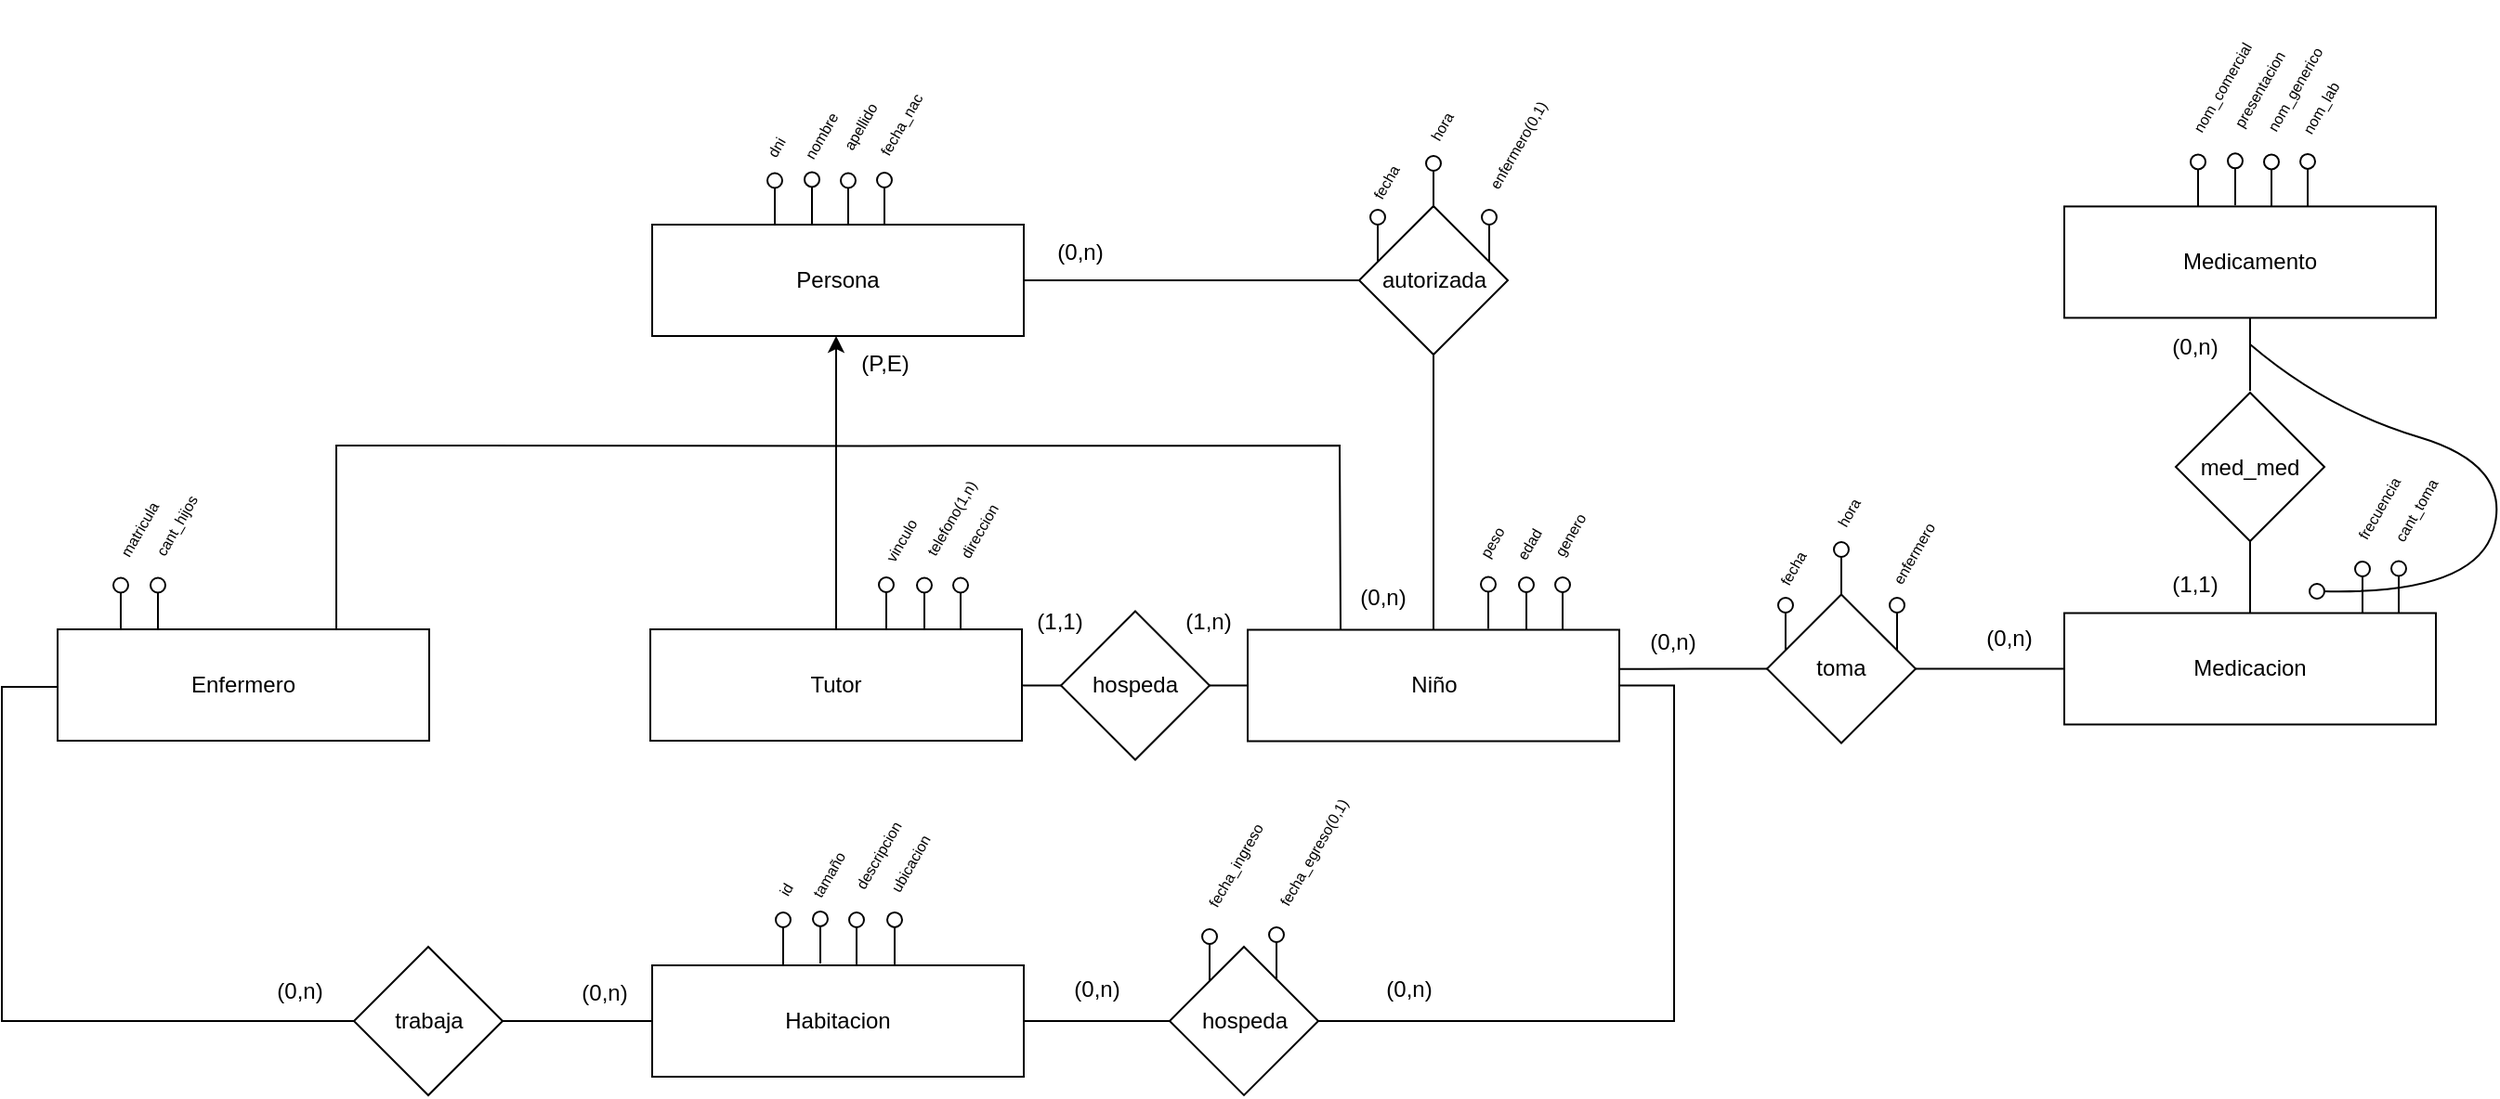 <mxfile version="26.1.1">
  <diagram name="Page-1" id="RQae2delj8n_NySJQmy2">
    <mxGraphModel dx="4090" dy="3528" grid="1" gridSize="10" guides="1" tooltips="1" connect="1" arrows="1" fold="1" page="1" pageScale="1" pageWidth="850" pageHeight="1100" math="0" shadow="0">
      <root>
        <mxCell id="0" />
        <mxCell id="1" parent="0" />
        <mxCell id="Y12jz9-HYDBSCUgoRnp5-164" value="Niño" style="rounded=0;whiteSpace=wrap;html=1;" parent="1" vertex="1">
          <mxGeometry x="-199.5" y="-780.75" width="200" height="60" as="geometry" />
        </mxCell>
        <mxCell id="Y12jz9-HYDBSCUgoRnp5-165" value="Habitacion" style="rounded=0;whiteSpace=wrap;html=1;" parent="1" vertex="1">
          <mxGeometry x="-520" y="-600" width="200" height="60" as="geometry" />
        </mxCell>
        <mxCell id="Y12jz9-HYDBSCUgoRnp5-166" value="Enfermero" style="rounded=0;whiteSpace=wrap;html=1;" parent="1" vertex="1">
          <mxGeometry x="-840.0" y="-781" width="200" height="60" as="geometry" />
        </mxCell>
        <mxCell id="Y12jz9-HYDBSCUgoRnp5-277" style="edgeStyle=orthogonalEdgeStyle;rounded=0;orthogonalLoop=1;jettySize=auto;html=1;exitX=0.5;exitY=1;exitDx=0;exitDy=0;endArrow=none;startFill=0;" parent="1" source="Y12jz9-HYDBSCUgoRnp5-167" edge="1">
          <mxGeometry relative="1" as="geometry">
            <mxPoint x="340" y="-909.5" as="targetPoint" />
          </mxGeometry>
        </mxCell>
        <mxCell id="Y12jz9-HYDBSCUgoRnp5-167" value="Medicamento" style="rounded=0;whiteSpace=wrap;html=1;" parent="1" vertex="1">
          <mxGeometry x="240" y="-1008.79" width="200" height="60" as="geometry" />
        </mxCell>
        <mxCell id="Y12jz9-HYDBSCUgoRnp5-170" value="" style="group" parent="1" vertex="1" connectable="0">
          <mxGeometry x="-453.5" y="-628.498" width="8" height="28" as="geometry" />
        </mxCell>
        <mxCell id="Y12jz9-HYDBSCUgoRnp5-171" value="" style="ellipse;whiteSpace=wrap;html=1;aspect=fixed;fillColor=light-dark(#FFFFFF,#FFFFFF);" parent="Y12jz9-HYDBSCUgoRnp5-170" vertex="1">
          <mxGeometry width="8" height="8" as="geometry" />
        </mxCell>
        <mxCell id="Y12jz9-HYDBSCUgoRnp5-172" style="edgeStyle=orthogonalEdgeStyle;rounded=0;orthogonalLoop=1;jettySize=auto;html=1;endArrow=none;startFill=0;" parent="Y12jz9-HYDBSCUgoRnp5-170" edge="1">
          <mxGeometry relative="1" as="geometry">
            <mxPoint x="4" y="28" as="targetPoint" />
            <mxPoint x="4" y="8" as="sourcePoint" />
          </mxGeometry>
        </mxCell>
        <mxCell id="Y12jz9-HYDBSCUgoRnp5-173" value="&lt;font style=&quot;font-size: 8px;&quot;&gt;id&lt;/font&gt;" style="text;html=1;align=center;verticalAlign=middle;resizable=0;points=[];autosize=1;strokeColor=none;fillColor=none;rotation=-60;" parent="1" vertex="1">
          <mxGeometry x="-464" y="-655.998" width="30" height="30" as="geometry" />
        </mxCell>
        <mxCell id="Y12jz9-HYDBSCUgoRnp5-174" value="" style="group" parent="1" vertex="1" connectable="0">
          <mxGeometry x="-433.5" y="-629.038" width="8" height="28" as="geometry" />
        </mxCell>
        <mxCell id="Y12jz9-HYDBSCUgoRnp5-175" value="" style="ellipse;whiteSpace=wrap;html=1;aspect=fixed;fillColor=light-dark(#FFFFFF,transparent);" parent="Y12jz9-HYDBSCUgoRnp5-174" vertex="1">
          <mxGeometry width="8" height="8" as="geometry" />
        </mxCell>
        <mxCell id="Y12jz9-HYDBSCUgoRnp5-176" style="edgeStyle=orthogonalEdgeStyle;rounded=0;orthogonalLoop=1;jettySize=auto;html=1;endArrow=none;startFill=0;" parent="Y12jz9-HYDBSCUgoRnp5-174" edge="1">
          <mxGeometry relative="1" as="geometry">
            <mxPoint x="4" y="28" as="targetPoint" />
            <mxPoint x="4" y="8" as="sourcePoint" />
          </mxGeometry>
        </mxCell>
        <mxCell id="Y12jz9-HYDBSCUgoRnp5-177" value="&lt;font style=&quot;font-size: 8px;&quot;&gt;tamaño&lt;/font&gt;" style="text;html=1;align=center;verticalAlign=middle;resizable=0;points=[];autosize=1;strokeColor=none;fillColor=none;rotation=-60;" parent="1" vertex="1">
          <mxGeometry x="-451" y="-663.998" width="50" height="30" as="geometry" />
        </mxCell>
        <mxCell id="Y12jz9-HYDBSCUgoRnp5-178" value="" style="group" parent="1" vertex="1" connectable="0">
          <mxGeometry x="-414" y="-628.498" width="8" height="28" as="geometry" />
        </mxCell>
        <mxCell id="Y12jz9-HYDBSCUgoRnp5-179" value="" style="ellipse;whiteSpace=wrap;html=1;aspect=fixed;fillColor=light-dark(#FFFFFF,transparent);" parent="Y12jz9-HYDBSCUgoRnp5-178" vertex="1">
          <mxGeometry width="8" height="8" as="geometry" />
        </mxCell>
        <mxCell id="Y12jz9-HYDBSCUgoRnp5-180" style="edgeStyle=orthogonalEdgeStyle;rounded=0;orthogonalLoop=1;jettySize=auto;html=1;endArrow=none;startFill=0;" parent="Y12jz9-HYDBSCUgoRnp5-178" edge="1">
          <mxGeometry relative="1" as="geometry">
            <mxPoint x="4" y="28" as="targetPoint" />
            <mxPoint x="4" y="8" as="sourcePoint" />
          </mxGeometry>
        </mxCell>
        <mxCell id="Y12jz9-HYDBSCUgoRnp5-181" value="&lt;font style=&quot;font-size: 8px;&quot;&gt;descripcion&lt;/font&gt;" style="text;html=1;align=center;verticalAlign=middle;resizable=0;points=[];autosize=1;strokeColor=none;fillColor=none;rotation=-60;" parent="1" vertex="1">
          <mxGeometry x="-439.5" y="-673.998" width="80" height="30" as="geometry" />
        </mxCell>
        <mxCell id="Y12jz9-HYDBSCUgoRnp5-182" value="" style="group" parent="1" vertex="1" connectable="0">
          <mxGeometry x="-393.5" y="-628.538" width="8" height="28" as="geometry" />
        </mxCell>
        <mxCell id="Y12jz9-HYDBSCUgoRnp5-183" value="" style="ellipse;whiteSpace=wrap;html=1;aspect=fixed;fillColor=light-dark(#FFFFFF,transparent);" parent="Y12jz9-HYDBSCUgoRnp5-182" vertex="1">
          <mxGeometry width="8" height="8" as="geometry" />
        </mxCell>
        <mxCell id="Y12jz9-HYDBSCUgoRnp5-184" style="edgeStyle=orthogonalEdgeStyle;rounded=0;orthogonalLoop=1;jettySize=auto;html=1;endArrow=none;startFill=0;" parent="Y12jz9-HYDBSCUgoRnp5-182" edge="1">
          <mxGeometry relative="1" as="geometry">
            <mxPoint x="4" y="28" as="targetPoint" />
            <mxPoint x="4" y="8" as="sourcePoint" />
          </mxGeometry>
        </mxCell>
        <mxCell id="Y12jz9-HYDBSCUgoRnp5-185" value="&lt;font style=&quot;font-size: 8px;&quot;&gt;ubicacion&lt;/font&gt;" style="text;html=1;align=center;verticalAlign=middle;resizable=0;points=[];autosize=1;strokeColor=none;fillColor=none;rotation=-60;" parent="1" vertex="1">
          <mxGeometry x="-417" y="-669.998" width="70" height="30" as="geometry" />
        </mxCell>
        <mxCell id="Y12jz9-HYDBSCUgoRnp5-191" style="edgeStyle=orthogonalEdgeStyle;rounded=0;orthogonalLoop=1;jettySize=auto;html=1;entryX=1;entryY=0.5;entryDx=0;entryDy=0;endArrow=none;startFill=0;" parent="1" source="Y12jz9-HYDBSCUgoRnp5-190" target="Y12jz9-HYDBSCUgoRnp5-165" edge="1">
          <mxGeometry relative="1" as="geometry">
            <mxPoint x="-321" y="-561.04" as="targetPoint" />
          </mxGeometry>
        </mxCell>
        <mxCell id="Y12jz9-HYDBSCUgoRnp5-192" style="edgeStyle=orthogonalEdgeStyle;rounded=0;orthogonalLoop=1;jettySize=auto;html=1;entryX=1;entryY=0.5;entryDx=0;entryDy=0;endArrow=none;startFill=0;exitX=1;exitY=0.5;exitDx=0;exitDy=0;" parent="1" source="Y12jz9-HYDBSCUgoRnp5-190" target="Y12jz9-HYDBSCUgoRnp5-164" edge="1">
          <mxGeometry relative="1" as="geometry">
            <mxPoint x="-49" y="-561.08" as="targetPoint" />
            <Array as="points">
              <mxPoint x="30" y="-570" />
              <mxPoint x="30" y="-751" />
            </Array>
          </mxGeometry>
        </mxCell>
        <mxCell id="Y12jz9-HYDBSCUgoRnp5-190" value="hospeda" style="rhombus;whiteSpace=wrap;html=1;" parent="1" vertex="1">
          <mxGeometry x="-241.5" y="-610.04" width="80" height="80" as="geometry" />
        </mxCell>
        <mxCell id="Y12jz9-HYDBSCUgoRnp5-193" value="(0,n)" style="text;html=1;align=center;verticalAlign=middle;resizable=0;points=[];autosize=1;strokeColor=none;fillColor=none;" parent="1" vertex="1">
          <mxGeometry x="-311" y="-602.04" width="60" height="30" as="geometry" />
        </mxCell>
        <mxCell id="Y12jz9-HYDBSCUgoRnp5-194" value="(0,n)" style="text;html=1;align=center;verticalAlign=middle;resizable=0;points=[];autosize=1;strokeColor=none;fillColor=none;" parent="1" vertex="1">
          <mxGeometry x="-143.5" y="-602.04" width="60" height="30" as="geometry" />
        </mxCell>
        <mxCell id="Y12jz9-HYDBSCUgoRnp5-195" style="edgeStyle=orthogonalEdgeStyle;rounded=0;orthogonalLoop=1;jettySize=auto;html=1;endArrow=none;startFill=0;entryX=0;entryY=0.5;entryDx=0;entryDy=0;exitX=0;exitY=0.5;exitDx=0;exitDy=0;" parent="1" source="Y12jz9-HYDBSCUgoRnp5-197" target="Y12jz9-HYDBSCUgoRnp5-166" edge="1">
          <mxGeometry relative="1" as="geometry">
            <mxPoint x="-728" y="-569.96" as="targetPoint" />
            <Array as="points">
              <mxPoint x="-870" y="-570" />
              <mxPoint x="-870" y="-750" />
              <mxPoint x="-840" y="-750" />
            </Array>
          </mxGeometry>
        </mxCell>
        <mxCell id="Y12jz9-HYDBSCUgoRnp5-196" style="edgeStyle=orthogonalEdgeStyle;rounded=0;orthogonalLoop=1;jettySize=auto;html=1;endArrow=none;startFill=0;" parent="1" source="Y12jz9-HYDBSCUgoRnp5-197" edge="1">
          <mxGeometry relative="1" as="geometry">
            <mxPoint x="-520" y="-569.96" as="targetPoint" />
          </mxGeometry>
        </mxCell>
        <mxCell id="Y12jz9-HYDBSCUgoRnp5-197" value="trabaja" style="rhombus;whiteSpace=wrap;html=1;" parent="1" vertex="1">
          <mxGeometry x="-680.5" y="-610.0" width="80" height="80" as="geometry" />
        </mxCell>
        <mxCell id="Y12jz9-HYDBSCUgoRnp5-198" value="(0,n)" style="text;html=1;align=center;verticalAlign=middle;resizable=0;points=[];autosize=1;strokeColor=none;fillColor=none;" parent="1" vertex="1">
          <mxGeometry x="-740.5" y="-601.04" width="60" height="30" as="geometry" />
        </mxCell>
        <mxCell id="Y12jz9-HYDBSCUgoRnp5-199" value="(0,n)" style="text;html=1;align=center;verticalAlign=middle;resizable=0;points=[];autosize=1;strokeColor=none;fillColor=none;" parent="1" vertex="1">
          <mxGeometry x="-576" y="-600" width="60" height="30" as="geometry" />
        </mxCell>
        <mxCell id="Y12jz9-HYDBSCUgoRnp5-200" value="" style="group" parent="1" vertex="1" connectable="0">
          <mxGeometry x="-810.0" y="-808.748" width="8" height="28" as="geometry" />
        </mxCell>
        <mxCell id="Y12jz9-HYDBSCUgoRnp5-201" value="" style="ellipse;whiteSpace=wrap;html=1;aspect=fixed;fillColor=light-dark(#FFFFFF,#FFFFFF);" parent="Y12jz9-HYDBSCUgoRnp5-200" vertex="1">
          <mxGeometry width="8" height="8" as="geometry" />
        </mxCell>
        <mxCell id="Y12jz9-HYDBSCUgoRnp5-202" style="edgeStyle=orthogonalEdgeStyle;rounded=0;orthogonalLoop=1;jettySize=auto;html=1;endArrow=none;startFill=0;" parent="Y12jz9-HYDBSCUgoRnp5-200" edge="1">
          <mxGeometry relative="1" as="geometry">
            <mxPoint x="4" y="28" as="targetPoint" />
            <mxPoint x="4" y="8" as="sourcePoint" />
          </mxGeometry>
        </mxCell>
        <mxCell id="Y12jz9-HYDBSCUgoRnp5-203" value="&lt;font style=&quot;font-size: 8px;&quot;&gt;matricula&lt;/font&gt;" style="text;html=1;align=center;verticalAlign=middle;resizable=0;points=[];autosize=1;strokeColor=none;fillColor=none;rotation=-60;" parent="1" vertex="1">
          <mxGeometry x="-832.0" y="-849.998" width="70" height="30" as="geometry" />
        </mxCell>
        <mxCell id="Y12jz9-HYDBSCUgoRnp5-216" value="" style="group" parent="1" vertex="1" connectable="0">
          <mxGeometry x="-399" y="-1026.998" width="8" height="28" as="geometry" />
        </mxCell>
        <mxCell id="Y12jz9-HYDBSCUgoRnp5-217" value="" style="ellipse;whiteSpace=wrap;html=1;aspect=fixed;fillColor=light-dark(#FFFFFF,transparent);" parent="Y12jz9-HYDBSCUgoRnp5-216" vertex="1">
          <mxGeometry width="8" height="8" as="geometry" />
        </mxCell>
        <mxCell id="Y12jz9-HYDBSCUgoRnp5-218" style="edgeStyle=orthogonalEdgeStyle;rounded=0;orthogonalLoop=1;jettySize=auto;html=1;endArrow=none;startFill=0;" parent="Y12jz9-HYDBSCUgoRnp5-216" edge="1">
          <mxGeometry relative="1" as="geometry">
            <mxPoint x="4" y="28" as="targetPoint" />
            <mxPoint x="4" y="8" as="sourcePoint" />
          </mxGeometry>
        </mxCell>
        <mxCell id="Y12jz9-HYDBSCUgoRnp5-219" value="&lt;font style=&quot;font-size: 8px;&quot;&gt;fecha_nac&lt;/font&gt;" style="text;html=1;align=center;verticalAlign=middle;resizable=0;points=[];autosize=1;strokeColor=none;fillColor=none;rotation=-60;" parent="1" vertex="1">
          <mxGeometry x="-422" y="-1067.998" width="70" height="30" as="geometry" />
        </mxCell>
        <mxCell id="Y12jz9-HYDBSCUgoRnp5-220" value="" style="group" parent="1" vertex="1" connectable="0">
          <mxGeometry x="-790" y="-808.748" width="8" height="28" as="geometry" />
        </mxCell>
        <mxCell id="Y12jz9-HYDBSCUgoRnp5-221" value="" style="ellipse;whiteSpace=wrap;html=1;aspect=fixed;fillColor=light-dark(#FFFFFF,transparent);" parent="Y12jz9-HYDBSCUgoRnp5-220" vertex="1">
          <mxGeometry width="8" height="8" as="geometry" />
        </mxCell>
        <mxCell id="Y12jz9-HYDBSCUgoRnp5-222" style="edgeStyle=orthogonalEdgeStyle;rounded=0;orthogonalLoop=1;jettySize=auto;html=1;endArrow=none;startFill=0;" parent="Y12jz9-HYDBSCUgoRnp5-220" edge="1">
          <mxGeometry relative="1" as="geometry">
            <mxPoint x="4" y="28" as="targetPoint" />
            <mxPoint x="4" y="8" as="sourcePoint" />
          </mxGeometry>
        </mxCell>
        <mxCell id="Y12jz9-HYDBSCUgoRnp5-223" value="&lt;font style=&quot;font-size: 8px;&quot;&gt;cant_hijos&lt;/font&gt;" style="text;html=1;align=center;verticalAlign=middle;resizable=0;points=[];autosize=1;strokeColor=none;fillColor=none;rotation=-60;" parent="1" vertex="1">
          <mxGeometry x="-812" y="-851.998" width="70" height="30" as="geometry" />
        </mxCell>
        <mxCell id="Y12jz9-HYDBSCUgoRnp5-224" value="" style="group" parent="1" vertex="1" connectable="0">
          <mxGeometry x="-458" y="-1026.748" width="8" height="28" as="geometry" />
        </mxCell>
        <mxCell id="Y12jz9-HYDBSCUgoRnp5-225" value="" style="ellipse;whiteSpace=wrap;html=1;aspect=fixed;fillColor=light-dark(#FFFFFF,#FFFFFF);" parent="Y12jz9-HYDBSCUgoRnp5-224" vertex="1">
          <mxGeometry width="8" height="8" as="geometry" />
        </mxCell>
        <mxCell id="Y12jz9-HYDBSCUgoRnp5-226" style="edgeStyle=orthogonalEdgeStyle;rounded=0;orthogonalLoop=1;jettySize=auto;html=1;endArrow=none;startFill=0;" parent="Y12jz9-HYDBSCUgoRnp5-224" edge="1">
          <mxGeometry relative="1" as="geometry">
            <mxPoint x="4" y="28" as="targetPoint" />
            <mxPoint x="4" y="8" as="sourcePoint" />
          </mxGeometry>
        </mxCell>
        <mxCell id="Y12jz9-HYDBSCUgoRnp5-227" value="&lt;font style=&quot;font-size: 8px;&quot;&gt;dni&lt;/font&gt;" style="text;html=1;align=center;verticalAlign=middle;resizable=0;points=[];autosize=1;strokeColor=none;fillColor=none;rotation=-60;" parent="1" vertex="1">
          <mxGeometry x="-474" y="-1055.708" width="40" height="30" as="geometry" />
        </mxCell>
        <mxCell id="Y12jz9-HYDBSCUgoRnp5-228" value="" style="group" parent="1" vertex="1" connectable="0">
          <mxGeometry x="-438" y="-1027.288" width="8" height="28" as="geometry" />
        </mxCell>
        <mxCell id="Y12jz9-HYDBSCUgoRnp5-229" value="" style="ellipse;whiteSpace=wrap;html=1;aspect=fixed;fillColor=light-dark(#FFFFFF,transparent);" parent="Y12jz9-HYDBSCUgoRnp5-228" vertex="1">
          <mxGeometry width="8" height="8" as="geometry" />
        </mxCell>
        <mxCell id="Y12jz9-HYDBSCUgoRnp5-230" style="edgeStyle=orthogonalEdgeStyle;rounded=0;orthogonalLoop=1;jettySize=auto;html=1;endArrow=none;startFill=0;" parent="Y12jz9-HYDBSCUgoRnp5-228" edge="1">
          <mxGeometry relative="1" as="geometry">
            <mxPoint x="4" y="28" as="targetPoint" />
            <mxPoint x="4" y="8" as="sourcePoint" />
          </mxGeometry>
        </mxCell>
        <mxCell id="Y12jz9-HYDBSCUgoRnp5-231" value="&lt;font style=&quot;font-size: 8px;&quot;&gt;nombre&lt;/font&gt;" style="text;html=1;align=center;verticalAlign=middle;resizable=0;points=[];autosize=1;strokeColor=none;fillColor=none;rotation=-60;" parent="1" vertex="1">
          <mxGeometry x="-455" y="-1061.998" width="50" height="30" as="geometry" />
        </mxCell>
        <mxCell id="Y12jz9-HYDBSCUgoRnp5-232" value="" style="group" parent="1" vertex="1" connectable="0">
          <mxGeometry x="-418.5" y="-1026.748" width="8" height="28" as="geometry" />
        </mxCell>
        <mxCell id="Y12jz9-HYDBSCUgoRnp5-233" value="" style="ellipse;whiteSpace=wrap;html=1;aspect=fixed;fillColor=light-dark(#FFFFFF,transparent);" parent="Y12jz9-HYDBSCUgoRnp5-232" vertex="1">
          <mxGeometry width="8" height="8" as="geometry" />
        </mxCell>
        <mxCell id="Y12jz9-HYDBSCUgoRnp5-234" style="edgeStyle=orthogonalEdgeStyle;rounded=0;orthogonalLoop=1;jettySize=auto;html=1;endArrow=none;startFill=0;" parent="Y12jz9-HYDBSCUgoRnp5-232" edge="1">
          <mxGeometry relative="1" as="geometry">
            <mxPoint x="4" y="28" as="targetPoint" />
            <mxPoint x="4" y="8" as="sourcePoint" />
          </mxGeometry>
        </mxCell>
        <mxCell id="Y12jz9-HYDBSCUgoRnp5-239" value="&lt;font style=&quot;font-size: 8px;&quot;&gt;apellido&lt;/font&gt;" style="text;html=1;align=center;verticalAlign=middle;resizable=0;points=[];autosize=1;strokeColor=none;fillColor=none;rotation=-60;" parent="1" vertex="1">
          <mxGeometry x="-439" y="-1066.998" width="60" height="30" as="geometry" />
        </mxCell>
        <mxCell id="Y12jz9-HYDBSCUgoRnp5-240" value="" style="group" parent="1" vertex="1" connectable="0">
          <mxGeometry x="-74" y="-809.248" width="8" height="28" as="geometry" />
        </mxCell>
        <mxCell id="Y12jz9-HYDBSCUgoRnp5-241" value="" style="ellipse;whiteSpace=wrap;html=1;aspect=fixed;fillColor=light-dark(#FFFFFF,transparent);" parent="Y12jz9-HYDBSCUgoRnp5-240" vertex="1">
          <mxGeometry width="8" height="8" as="geometry" />
        </mxCell>
        <mxCell id="Y12jz9-HYDBSCUgoRnp5-242" style="edgeStyle=orthogonalEdgeStyle;rounded=0;orthogonalLoop=1;jettySize=auto;html=1;endArrow=none;startFill=0;" parent="Y12jz9-HYDBSCUgoRnp5-240" edge="1">
          <mxGeometry relative="1" as="geometry">
            <mxPoint x="4" y="28" as="targetPoint" />
            <mxPoint x="4" y="8" as="sourcePoint" />
          </mxGeometry>
        </mxCell>
        <mxCell id="Y12jz9-HYDBSCUgoRnp5-243" value="&lt;font style=&quot;font-size: 8px;&quot;&gt;edad&lt;/font&gt;" style="text;html=1;align=center;verticalAlign=middle;resizable=0;points=[];autosize=1;strokeColor=none;fillColor=none;rotation=-60;" parent="1" vertex="1">
          <mxGeometry x="-69" y="-841.998" width="40" height="30" as="geometry" />
        </mxCell>
        <mxCell id="Y12jz9-HYDBSCUgoRnp5-244" value="" style="group" parent="1" vertex="1" connectable="0">
          <mxGeometry x="-53.5" y="-808.998" width="8" height="28" as="geometry" />
        </mxCell>
        <mxCell id="Y12jz9-HYDBSCUgoRnp5-245" value="" style="ellipse;whiteSpace=wrap;html=1;aspect=fixed;fillColor=light-dark(#FFFFFF,transparent);" parent="Y12jz9-HYDBSCUgoRnp5-244" vertex="1">
          <mxGeometry width="8" height="8" as="geometry" />
        </mxCell>
        <mxCell id="Y12jz9-HYDBSCUgoRnp5-246" style="edgeStyle=orthogonalEdgeStyle;rounded=0;orthogonalLoop=1;jettySize=auto;html=1;endArrow=none;startFill=0;" parent="Y12jz9-HYDBSCUgoRnp5-244" edge="1">
          <mxGeometry relative="1" as="geometry">
            <mxPoint x="4" y="28" as="targetPoint" />
            <mxPoint x="4" y="8" as="sourcePoint" />
          </mxGeometry>
        </mxCell>
        <mxCell id="Y12jz9-HYDBSCUgoRnp5-247" value="&lt;font style=&quot;font-size: 8px;&quot;&gt;peso&lt;/font&gt;" style="text;html=1;align=center;verticalAlign=middle;resizable=0;points=[];autosize=1;strokeColor=none;fillColor=none;rotation=-60;" parent="1" vertex="1">
          <mxGeometry x="-89" y="-842.998" width="40" height="30" as="geometry" />
        </mxCell>
        <mxCell id="Y12jz9-HYDBSCUgoRnp5-323" style="edgeStyle=orthogonalEdgeStyle;rounded=0;orthogonalLoop=1;jettySize=auto;html=1;entryX=0.5;entryY=0;entryDx=0;entryDy=0;endArrow=none;startFill=0;" parent="1" source="Y12jz9-HYDBSCUgoRnp5-248" target="Y12jz9-HYDBSCUgoRnp5-164" edge="1">
          <mxGeometry relative="1" as="geometry" />
        </mxCell>
        <mxCell id="Y12jz9-HYDBSCUgoRnp5-248" value="Persona" style="rounded=0;whiteSpace=wrap;html=1;" parent="1" vertex="1">
          <mxGeometry x="-520" y="-999" width="200" height="60" as="geometry" />
        </mxCell>
        <mxCell id="Y12jz9-HYDBSCUgoRnp5-249" value="" style="endArrow=none;startArrow=none;html=1;rounded=0;exitX=0.75;exitY=0;exitDx=0;exitDy=0;startFill=0;entryX=0.25;entryY=0;entryDx=0;entryDy=0;" parent="1" source="Y12jz9-HYDBSCUgoRnp5-166" target="Y12jz9-HYDBSCUgoRnp5-164" edge="1">
          <mxGeometry width="50" height="50" relative="1" as="geometry">
            <mxPoint x="-741.12" y="-819.5" as="sourcePoint" />
            <mxPoint x="-100.62" y="-819.25" as="targetPoint" />
            <Array as="points">
              <mxPoint x="-690" y="-880" />
              <mxPoint x="-405.37" y="-879.79" />
              <mxPoint x="-150" y="-880" />
            </Array>
          </mxGeometry>
        </mxCell>
        <mxCell id="Y12jz9-HYDBSCUgoRnp5-250" value="" style="endArrow=classic;html=1;rounded=0;entryX=0.5;entryY=1;entryDx=0;entryDy=0;endFill=1;" parent="1" edge="1">
          <mxGeometry width="50" height="50" relative="1" as="geometry">
            <mxPoint x="-421" y="-880" as="sourcePoint" />
            <mxPoint x="-421" y="-939" as="targetPoint" />
          </mxGeometry>
        </mxCell>
        <mxCell id="Y12jz9-HYDBSCUgoRnp5-252" value="(P,E)" style="text;html=1;align=center;verticalAlign=middle;resizable=0;points=[];autosize=1;strokeColor=none;fillColor=none;" parent="1" vertex="1">
          <mxGeometry x="-425.5" y="-939.0" width="60" height="30" as="geometry" />
        </mxCell>
        <mxCell id="Y12jz9-HYDBSCUgoRnp5-253" value="" style="group" parent="1" vertex="1" connectable="0">
          <mxGeometry x="-34" y="-808.998" width="8" height="28" as="geometry" />
        </mxCell>
        <mxCell id="Y12jz9-HYDBSCUgoRnp5-254" value="" style="ellipse;whiteSpace=wrap;html=1;aspect=fixed;fillColor=light-dark(#FFFFFF,transparent);" parent="Y12jz9-HYDBSCUgoRnp5-253" vertex="1">
          <mxGeometry width="8" height="8" as="geometry" />
        </mxCell>
        <mxCell id="Y12jz9-HYDBSCUgoRnp5-255" style="edgeStyle=orthogonalEdgeStyle;rounded=0;orthogonalLoop=1;jettySize=auto;html=1;endArrow=none;startFill=0;" parent="Y12jz9-HYDBSCUgoRnp5-253" edge="1">
          <mxGeometry relative="1" as="geometry">
            <mxPoint x="4" y="28" as="targetPoint" />
            <mxPoint x="4" y="8" as="sourcePoint" />
          </mxGeometry>
        </mxCell>
        <mxCell id="Y12jz9-HYDBSCUgoRnp5-256" value="&lt;font style=&quot;font-size: 8px;&quot;&gt;genero&lt;/font&gt;" style="text;html=1;align=center;verticalAlign=middle;resizable=0;points=[];autosize=1;strokeColor=none;fillColor=none;rotation=-60;" parent="1" vertex="1">
          <mxGeometry x="-52" y="-846.998" width="50" height="30" as="geometry" />
        </mxCell>
        <mxCell id="Y12jz9-HYDBSCUgoRnp5-259" value="" style="group" parent="1" vertex="1" connectable="0">
          <mxGeometry x="367" y="-1037.038" width="8" height="28" as="geometry" />
        </mxCell>
        <mxCell id="Y12jz9-HYDBSCUgoRnp5-260" value="" style="ellipse;whiteSpace=wrap;html=1;aspect=fixed;fillColor=light-dark(#FFFFFF,transparent);" parent="Y12jz9-HYDBSCUgoRnp5-259" vertex="1">
          <mxGeometry width="8" height="8" as="geometry" />
        </mxCell>
        <mxCell id="Y12jz9-HYDBSCUgoRnp5-261" style="edgeStyle=orthogonalEdgeStyle;rounded=0;orthogonalLoop=1;jettySize=auto;html=1;endArrow=none;startFill=0;" parent="Y12jz9-HYDBSCUgoRnp5-259" edge="1">
          <mxGeometry relative="1" as="geometry">
            <mxPoint x="4" y="28" as="targetPoint" />
            <mxPoint x="4" y="8" as="sourcePoint" />
          </mxGeometry>
        </mxCell>
        <mxCell id="Y12jz9-HYDBSCUgoRnp5-262" value="&lt;font style=&quot;font-size: 8px;&quot;&gt;nom_lab&lt;/font&gt;" style="text;html=1;align=center;verticalAlign=middle;resizable=0;points=[];autosize=1;strokeColor=none;fillColor=none;rotation=-60;" parent="1" vertex="1">
          <mxGeometry x="347" y="-1077.038" width="60" height="30" as="geometry" />
        </mxCell>
        <mxCell id="Y12jz9-HYDBSCUgoRnp5-263" value="" style="group" parent="1" vertex="1" connectable="0">
          <mxGeometry x="308" y="-1036.788" width="8" height="28" as="geometry" />
        </mxCell>
        <mxCell id="Y12jz9-HYDBSCUgoRnp5-264" value="" style="ellipse;whiteSpace=wrap;html=1;aspect=fixed;fillColor=light-dark(#FFFFFF,#FFFFFF);" parent="Y12jz9-HYDBSCUgoRnp5-263" vertex="1">
          <mxGeometry width="8" height="8" as="geometry" />
        </mxCell>
        <mxCell id="Y12jz9-HYDBSCUgoRnp5-265" style="edgeStyle=orthogonalEdgeStyle;rounded=0;orthogonalLoop=1;jettySize=auto;html=1;endArrow=none;startFill=0;" parent="Y12jz9-HYDBSCUgoRnp5-263" edge="1">
          <mxGeometry relative="1" as="geometry">
            <mxPoint x="4" y="28" as="targetPoint" />
            <mxPoint x="4" y="8" as="sourcePoint" />
          </mxGeometry>
        </mxCell>
        <mxCell id="Y12jz9-HYDBSCUgoRnp5-266" value="&lt;font style=&quot;font-size: 8px;&quot;&gt;nom_comercial&lt;/font&gt;" style="text;html=1;align=center;verticalAlign=middle;resizable=0;points=[];autosize=1;strokeColor=none;fillColor=none;rotation=-60;" parent="1" vertex="1">
          <mxGeometry x="279" y="-1088.038" width="90" height="30" as="geometry" />
        </mxCell>
        <mxCell id="Y12jz9-HYDBSCUgoRnp5-267" value="" style="group" parent="1" vertex="1" connectable="0">
          <mxGeometry x="328" y="-1037.328" width="8" height="28" as="geometry" />
        </mxCell>
        <mxCell id="Y12jz9-HYDBSCUgoRnp5-268" value="" style="ellipse;whiteSpace=wrap;html=1;aspect=fixed;fillColor=light-dark(#FFFFFF,#FFFFFF);" parent="Y12jz9-HYDBSCUgoRnp5-267" vertex="1">
          <mxGeometry width="8" height="8" as="geometry" />
        </mxCell>
        <mxCell id="Y12jz9-HYDBSCUgoRnp5-269" style="edgeStyle=orthogonalEdgeStyle;rounded=0;orthogonalLoop=1;jettySize=auto;html=1;endArrow=none;startFill=0;" parent="Y12jz9-HYDBSCUgoRnp5-267" edge="1">
          <mxGeometry relative="1" as="geometry">
            <mxPoint x="4" y="28" as="targetPoint" />
            <mxPoint x="4" y="8" as="sourcePoint" />
          </mxGeometry>
        </mxCell>
        <mxCell id="Y12jz9-HYDBSCUgoRnp5-270" value="&lt;font style=&quot;font-size: 8px;&quot;&gt;presentacion&lt;/font&gt;" style="text;html=1;align=center;verticalAlign=middle;resizable=0;points=[];autosize=1;strokeColor=none;fillColor=none;rotation=-60;" parent="1" vertex="1">
          <mxGeometry x="304" y="-1087.038" width="80" height="30" as="geometry" />
        </mxCell>
        <mxCell id="Y12jz9-HYDBSCUgoRnp5-271" value="" style="group" parent="1" vertex="1" connectable="0">
          <mxGeometry x="347.5" y="-1036.788" width="8" height="28" as="geometry" />
        </mxCell>
        <mxCell id="Y12jz9-HYDBSCUgoRnp5-272" value="" style="ellipse;whiteSpace=wrap;html=1;aspect=fixed;fillColor=light-dark(#FFFFFF,transparent);" parent="Y12jz9-HYDBSCUgoRnp5-271" vertex="1">
          <mxGeometry width="8" height="8" as="geometry" />
        </mxCell>
        <mxCell id="Y12jz9-HYDBSCUgoRnp5-273" style="edgeStyle=orthogonalEdgeStyle;rounded=0;orthogonalLoop=1;jettySize=auto;html=1;endArrow=none;startFill=0;" parent="Y12jz9-HYDBSCUgoRnp5-271" edge="1">
          <mxGeometry relative="1" as="geometry">
            <mxPoint x="4" y="28" as="targetPoint" />
            <mxPoint x="4" y="8" as="sourcePoint" />
          </mxGeometry>
        </mxCell>
        <mxCell id="Y12jz9-HYDBSCUgoRnp5-274" value="&lt;font style=&quot;font-size: 8px;&quot;&gt;nom_generico&lt;/font&gt;" style="text;html=1;align=center;verticalAlign=middle;resizable=0;points=[];autosize=1;strokeColor=none;fillColor=none;rotation=-60;" parent="1" vertex="1">
          <mxGeometry x="323" y="-1087.038" width="80" height="30" as="geometry" />
        </mxCell>
        <mxCell id="Y12jz9-HYDBSCUgoRnp5-275" value="Medicacion" style="rounded=0;whiteSpace=wrap;html=1;" parent="1" vertex="1">
          <mxGeometry x="240" y="-789.75" width="200" height="60" as="geometry" />
        </mxCell>
        <mxCell id="Y12jz9-HYDBSCUgoRnp5-278" style="edgeStyle=orthogonalEdgeStyle;rounded=0;orthogonalLoop=1;jettySize=auto;html=1;entryX=0.5;entryY=0;entryDx=0;entryDy=0;endArrow=none;startFill=0;" parent="1" source="Y12jz9-HYDBSCUgoRnp5-276" target="Y12jz9-HYDBSCUgoRnp5-275" edge="1">
          <mxGeometry relative="1" as="geometry" />
        </mxCell>
        <mxCell id="Y12jz9-HYDBSCUgoRnp5-276" value="med_med" style="rhombus;whiteSpace=wrap;html=1;" parent="1" vertex="1">
          <mxGeometry x="300" y="-908.5" width="80" height="80" as="geometry" />
        </mxCell>
        <mxCell id="Y12jz9-HYDBSCUgoRnp5-279" value="(0,n)" style="text;html=1;align=center;verticalAlign=middle;resizable=0;points=[];autosize=1;strokeColor=none;fillColor=none;" parent="1" vertex="1">
          <mxGeometry x="280" y="-948.25" width="60" height="30" as="geometry" />
        </mxCell>
        <mxCell id="Y12jz9-HYDBSCUgoRnp5-280" value="(1,1)" style="text;html=1;align=center;verticalAlign=middle;resizable=0;points=[];autosize=1;strokeColor=none;fillColor=none;" parent="1" vertex="1">
          <mxGeometry x="280" y="-820.5" width="60" height="30" as="geometry" />
        </mxCell>
        <mxCell id="Y12jz9-HYDBSCUgoRnp5-281" value="" style="group" parent="1" vertex="1" connectable="0">
          <mxGeometry x="416" y="-817.748" width="8" height="28" as="geometry" />
        </mxCell>
        <mxCell id="Y12jz9-HYDBSCUgoRnp5-282" value="" style="ellipse;whiteSpace=wrap;html=1;aspect=fixed;fillColor=light-dark(#FFFFFF,transparent);" parent="Y12jz9-HYDBSCUgoRnp5-281" vertex="1">
          <mxGeometry width="8" height="8" as="geometry" />
        </mxCell>
        <mxCell id="Y12jz9-HYDBSCUgoRnp5-283" style="edgeStyle=orthogonalEdgeStyle;rounded=0;orthogonalLoop=1;jettySize=auto;html=1;endArrow=none;startFill=0;" parent="Y12jz9-HYDBSCUgoRnp5-281" edge="1">
          <mxGeometry relative="1" as="geometry">
            <mxPoint x="4" y="28" as="targetPoint" />
            <mxPoint x="4" y="8" as="sourcePoint" />
          </mxGeometry>
        </mxCell>
        <mxCell id="Y12jz9-HYDBSCUgoRnp5-284" value="&lt;font style=&quot;font-size: 8px;&quot;&gt;cant_toma&lt;/font&gt;" style="text;html=1;align=center;verticalAlign=middle;resizable=0;points=[];autosize=1;strokeColor=none;fillColor=none;rotation=-60;" parent="1" vertex="1">
          <mxGeometry x="393" y="-860.498" width="70" height="30" as="geometry" />
        </mxCell>
        <mxCell id="Y12jz9-HYDBSCUgoRnp5-293" value="" style="group" parent="1" vertex="1" connectable="0">
          <mxGeometry x="396.5" y="-817.498" width="8" height="28" as="geometry" />
        </mxCell>
        <mxCell id="Y12jz9-HYDBSCUgoRnp5-294" value="" style="ellipse;whiteSpace=wrap;html=1;aspect=fixed;fillColor=light-dark(#FFFFFF,transparent);" parent="Y12jz9-HYDBSCUgoRnp5-293" vertex="1">
          <mxGeometry width="8" height="8" as="geometry" />
        </mxCell>
        <mxCell id="Y12jz9-HYDBSCUgoRnp5-295" style="edgeStyle=orthogonalEdgeStyle;rounded=0;orthogonalLoop=1;jettySize=auto;html=1;endArrow=none;startFill=0;" parent="Y12jz9-HYDBSCUgoRnp5-293" edge="1">
          <mxGeometry relative="1" as="geometry">
            <mxPoint x="4" y="28" as="targetPoint" />
            <mxPoint x="4" y="8" as="sourcePoint" />
          </mxGeometry>
        </mxCell>
        <mxCell id="Y12jz9-HYDBSCUgoRnp5-296" value="&lt;font style=&quot;font-size: 8px;&quot;&gt;frecuencia&lt;/font&gt;" style="text;html=1;align=center;verticalAlign=middle;resizable=0;points=[];autosize=1;strokeColor=none;fillColor=none;rotation=-60;" parent="1" vertex="1">
          <mxGeometry x="373" y="-861.498" width="70" height="30" as="geometry" />
        </mxCell>
        <mxCell id="Y12jz9-HYDBSCUgoRnp5-297" value="" style="curved=1;endArrow=none;html=1;rounded=0;startFill=0;" parent="1" edge="1">
          <mxGeometry width="50" height="50" relative="1" as="geometry">
            <mxPoint x="340" y="-934.5" as="sourcePoint" />
            <mxPoint x="379" y="-801.5" as="targetPoint" />
            <Array as="points">
              <mxPoint x="381" y="-899.5" />
              <mxPoint x="481" y="-869.5" />
              <mxPoint x="461" y="-799.5" />
            </Array>
          </mxGeometry>
        </mxCell>
        <mxCell id="Y12jz9-HYDBSCUgoRnp5-300" value="" style="group" parent="1" vertex="1" connectable="0">
          <mxGeometry x="372" y="-805.498" width="8" height="28" as="geometry" />
        </mxCell>
        <mxCell id="Y12jz9-HYDBSCUgoRnp5-301" value="" style="ellipse;whiteSpace=wrap;html=1;aspect=fixed;fillColor=light-dark(#FFFFFF,#FFFFFF);" parent="Y12jz9-HYDBSCUgoRnp5-300" vertex="1">
          <mxGeometry width="8" height="8" as="geometry" />
        </mxCell>
        <mxCell id="Y12jz9-HYDBSCUgoRnp5-304" value="Tutor" style="rounded=0;whiteSpace=wrap;html=1;" parent="1" vertex="1">
          <mxGeometry x="-521" y="-781" width="200" height="60" as="geometry" />
        </mxCell>
        <mxCell id="Y12jz9-HYDBSCUgoRnp5-305" value="" style="endArrow=none;html=1;rounded=0;exitX=0.5;exitY=0;exitDx=0;exitDy=0;" parent="1" source="Y12jz9-HYDBSCUgoRnp5-304" edge="1">
          <mxGeometry width="50" height="50" relative="1" as="geometry">
            <mxPoint x="-422" y="-781.0" as="sourcePoint" />
            <mxPoint x="-421" y="-880" as="targetPoint" />
          </mxGeometry>
        </mxCell>
        <mxCell id="Y12jz9-HYDBSCUgoRnp5-306" value="" style="group" parent="1" vertex="1" connectable="0">
          <mxGeometry x="-398" y="-808.998" width="8" height="28" as="geometry" />
        </mxCell>
        <mxCell id="Y12jz9-HYDBSCUgoRnp5-307" value="" style="ellipse;whiteSpace=wrap;html=1;aspect=fixed;fillColor=light-dark(#FFFFFF,transparent);" parent="Y12jz9-HYDBSCUgoRnp5-306" vertex="1">
          <mxGeometry width="8" height="8" as="geometry" />
        </mxCell>
        <mxCell id="Y12jz9-HYDBSCUgoRnp5-308" style="edgeStyle=orthogonalEdgeStyle;rounded=0;orthogonalLoop=1;jettySize=auto;html=1;endArrow=none;startFill=0;" parent="Y12jz9-HYDBSCUgoRnp5-306" edge="1">
          <mxGeometry relative="1" as="geometry">
            <mxPoint x="4" y="28" as="targetPoint" />
            <mxPoint x="4" y="8" as="sourcePoint" />
          </mxGeometry>
        </mxCell>
        <mxCell id="Y12jz9-HYDBSCUgoRnp5-309" value="&lt;font style=&quot;font-size: 8px;&quot;&gt;telefono(1,n)&lt;/font&gt;" style="text;html=1;align=center;verticalAlign=middle;resizable=0;points=[];autosize=1;strokeColor=none;fillColor=none;rotation=-60;" parent="1" vertex="1">
          <mxGeometry x="-405" y="-855.998" width="90" height="30" as="geometry" />
        </mxCell>
        <mxCell id="Y12jz9-HYDBSCUgoRnp5-310" value="" style="group" parent="1" vertex="1" connectable="0">
          <mxGeometry x="-377.5" y="-808.748" width="8" height="28" as="geometry" />
        </mxCell>
        <mxCell id="Y12jz9-HYDBSCUgoRnp5-311" value="" style="ellipse;whiteSpace=wrap;html=1;aspect=fixed;fillColor=light-dark(#FFFFFF,transparent);" parent="Y12jz9-HYDBSCUgoRnp5-310" vertex="1">
          <mxGeometry width="8" height="8" as="geometry" />
        </mxCell>
        <mxCell id="Y12jz9-HYDBSCUgoRnp5-312" style="edgeStyle=orthogonalEdgeStyle;rounded=0;orthogonalLoop=1;jettySize=auto;html=1;endArrow=none;startFill=0;" parent="Y12jz9-HYDBSCUgoRnp5-310" edge="1">
          <mxGeometry relative="1" as="geometry">
            <mxPoint x="4" y="28" as="targetPoint" />
            <mxPoint x="4" y="8" as="sourcePoint" />
          </mxGeometry>
        </mxCell>
        <mxCell id="Y12jz9-HYDBSCUgoRnp5-313" value="&lt;font style=&quot;font-size: 8px;&quot;&gt;vinculo&lt;/font&gt;" style="text;html=1;align=center;verticalAlign=middle;resizable=0;points=[];autosize=1;strokeColor=none;fillColor=none;rotation=-60;" parent="1" vertex="1">
          <mxGeometry x="-417" y="-843.998" width="60" height="30" as="geometry" />
        </mxCell>
        <mxCell id="Y12jz9-HYDBSCUgoRnp5-314" value="" style="group" parent="1" vertex="1" connectable="0">
          <mxGeometry x="-358" y="-808.748" width="8" height="28" as="geometry" />
        </mxCell>
        <mxCell id="Y12jz9-HYDBSCUgoRnp5-315" value="" style="ellipse;whiteSpace=wrap;html=1;aspect=fixed;fillColor=light-dark(#FFFFFF,transparent);" parent="Y12jz9-HYDBSCUgoRnp5-314" vertex="1">
          <mxGeometry width="8" height="8" as="geometry" />
        </mxCell>
        <mxCell id="Y12jz9-HYDBSCUgoRnp5-316" style="edgeStyle=orthogonalEdgeStyle;rounded=0;orthogonalLoop=1;jettySize=auto;html=1;endArrow=none;startFill=0;" parent="Y12jz9-HYDBSCUgoRnp5-314" edge="1">
          <mxGeometry relative="1" as="geometry">
            <mxPoint x="4" y="28" as="targetPoint" />
            <mxPoint x="4" y="8" as="sourcePoint" />
          </mxGeometry>
        </mxCell>
        <mxCell id="Y12jz9-HYDBSCUgoRnp5-317" value="&lt;font style=&quot;font-size: 8px;&quot;&gt;direccion&lt;/font&gt;" style="text;html=1;align=center;verticalAlign=middle;resizable=0;points=[];autosize=1;strokeColor=none;fillColor=none;rotation=-60;" parent="1" vertex="1">
          <mxGeometry x="-380" y="-848.998" width="70" height="30" as="geometry" />
        </mxCell>
        <mxCell id="Y12jz9-HYDBSCUgoRnp5-319" style="edgeStyle=orthogonalEdgeStyle;rounded=0;orthogonalLoop=1;jettySize=auto;html=1;entryX=0;entryY=0.5;entryDx=0;entryDy=0;endArrow=none;startFill=0;" parent="1" source="Y12jz9-HYDBSCUgoRnp5-318" target="Y12jz9-HYDBSCUgoRnp5-164" edge="1">
          <mxGeometry relative="1" as="geometry">
            <Array as="points">
              <mxPoint x="-210" y="-750" />
              <mxPoint x="-210" y="-750" />
            </Array>
          </mxGeometry>
        </mxCell>
        <mxCell id="Y12jz9-HYDBSCUgoRnp5-320" style="edgeStyle=orthogonalEdgeStyle;rounded=0;orthogonalLoop=1;jettySize=auto;html=1;entryX=1;entryY=0.5;entryDx=0;entryDy=0;endArrow=none;startFill=0;" parent="1" source="Y12jz9-HYDBSCUgoRnp5-318" target="Y12jz9-HYDBSCUgoRnp5-304" edge="1">
          <mxGeometry relative="1" as="geometry" />
        </mxCell>
        <mxCell id="Y12jz9-HYDBSCUgoRnp5-318" value="hospeda" style="rhombus;whiteSpace=wrap;html=1;" parent="1" vertex="1">
          <mxGeometry x="-300" y="-790.75" width="80" height="80" as="geometry" />
        </mxCell>
        <mxCell id="Y12jz9-HYDBSCUgoRnp5-321" value="(1,n)" style="text;html=1;align=center;verticalAlign=middle;resizable=0;points=[];autosize=1;strokeColor=none;fillColor=none;" parent="1" vertex="1">
          <mxGeometry x="-251" y="-800" width="60" height="30" as="geometry" />
        </mxCell>
        <mxCell id="Y12jz9-HYDBSCUgoRnp5-322" value="(1,1)" style="text;html=1;align=center;verticalAlign=middle;resizable=0;points=[];autosize=1;strokeColor=none;fillColor=none;" parent="1" vertex="1">
          <mxGeometry x="-331" y="-800" width="60" height="30" as="geometry" />
        </mxCell>
        <mxCell id="Y12jz9-HYDBSCUgoRnp5-324" value="autorizada" style="rhombus;whiteSpace=wrap;html=1;" parent="1" vertex="1">
          <mxGeometry x="-139.5" y="-1009.0" width="80" height="80" as="geometry" />
        </mxCell>
        <mxCell id="Y12jz9-HYDBSCUgoRnp5-325" value="(0,n)" style="text;html=1;align=center;verticalAlign=middle;resizable=0;points=[];autosize=1;strokeColor=none;fillColor=none;" parent="1" vertex="1">
          <mxGeometry x="-320" y="-998.75" width="60" height="30" as="geometry" />
        </mxCell>
        <mxCell id="Y12jz9-HYDBSCUgoRnp5-326" value="(0,n)" style="text;html=1;align=center;verticalAlign=middle;resizable=0;points=[];autosize=1;strokeColor=none;fillColor=none;" parent="1" vertex="1">
          <mxGeometry x="-157.5" y="-813" width="60" height="30" as="geometry" />
        </mxCell>
        <mxCell id="Y12jz9-HYDBSCUgoRnp5-333" value="&lt;font style=&quot;font-size: 8px;&quot;&gt;fecha_ingreso&lt;/font&gt;" style="text;html=1;align=center;verticalAlign=middle;resizable=0;points=[];autosize=1;strokeColor=none;fillColor=none;rotation=-60;" parent="1" vertex="1">
          <mxGeometry x="-252" y="-668.998" width="90" height="30" as="geometry" />
        </mxCell>
        <mxCell id="Y12jz9-HYDBSCUgoRnp5-334" value="" style="group" parent="1" vertex="1" connectable="0">
          <mxGeometry x="-188" y="-620.5" width="8" height="28" as="geometry" />
        </mxCell>
        <mxCell id="Y12jz9-HYDBSCUgoRnp5-335" value="" style="ellipse;whiteSpace=wrap;html=1;aspect=fixed;fillColor=light-dark(#FFFFFF,transparent);" parent="Y12jz9-HYDBSCUgoRnp5-334" vertex="1">
          <mxGeometry width="8" height="8" as="geometry" />
        </mxCell>
        <mxCell id="Y12jz9-HYDBSCUgoRnp5-336" style="edgeStyle=orthogonalEdgeStyle;rounded=0;orthogonalLoop=1;jettySize=auto;html=1;endArrow=none;startFill=0;" parent="Y12jz9-HYDBSCUgoRnp5-334" edge="1">
          <mxGeometry relative="1" as="geometry">
            <mxPoint x="4" y="28" as="targetPoint" />
            <mxPoint x="4" y="8" as="sourcePoint" />
          </mxGeometry>
        </mxCell>
        <mxCell id="Y12jz9-HYDBSCUgoRnp5-338" value="" style="group" parent="1" vertex="1" connectable="0">
          <mxGeometry x="-224" y="-619.5" width="8" height="28" as="geometry" />
        </mxCell>
        <mxCell id="Y12jz9-HYDBSCUgoRnp5-339" value="" style="ellipse;whiteSpace=wrap;html=1;aspect=fixed;fillColor=light-dark(#FFFFFF,transparent);" parent="Y12jz9-HYDBSCUgoRnp5-338" vertex="1">
          <mxGeometry width="8" height="8" as="geometry" />
        </mxCell>
        <mxCell id="Y12jz9-HYDBSCUgoRnp5-340" style="edgeStyle=orthogonalEdgeStyle;rounded=0;orthogonalLoop=1;jettySize=auto;html=1;endArrow=none;startFill=0;" parent="Y12jz9-HYDBSCUgoRnp5-338" edge="1">
          <mxGeometry relative="1" as="geometry">
            <mxPoint x="4" y="28" as="targetPoint" />
            <mxPoint x="4" y="8" as="sourcePoint" />
          </mxGeometry>
        </mxCell>
        <mxCell id="Y12jz9-HYDBSCUgoRnp5-341" value="&lt;font style=&quot;font-size: 8px;&quot;&gt;fecha_egreso(0,1)&lt;/font&gt;" style="text;html=1;align=center;verticalAlign=middle;resizable=0;points=[];autosize=1;strokeColor=none;fillColor=none;rotation=-60;" parent="1" vertex="1">
          <mxGeometry x="-220" y="-675.998" width="110" height="30" as="geometry" />
        </mxCell>
        <mxCell id="Y12jz9-HYDBSCUgoRnp5-342" style="edgeStyle=orthogonalEdgeStyle;rounded=0;orthogonalLoop=1;jettySize=auto;html=1;entryX=1;entryY=0.353;entryDx=0;entryDy=0;entryPerimeter=0;endArrow=none;startFill=0;" parent="1" source="Y12jz9-HYDBSCUgoRnp5-343" target="Y12jz9-HYDBSCUgoRnp5-164" edge="1">
          <mxGeometry relative="1" as="geometry" />
        </mxCell>
        <mxCell id="Y12jz9-HYDBSCUgoRnp5-344" value="" style="edgeStyle=orthogonalEdgeStyle;rounded=0;orthogonalLoop=1;jettySize=auto;html=1;entryX=1;entryY=0.5;entryDx=0;entryDy=0;endArrow=none;startFill=0;" parent="1" source="Y12jz9-HYDBSCUgoRnp5-275" target="Y12jz9-HYDBSCUgoRnp5-343" edge="1">
          <mxGeometry relative="1" as="geometry">
            <mxPoint x="240" y="-760" as="sourcePoint" />
            <mxPoint x="1" y="-760" as="targetPoint" />
          </mxGeometry>
        </mxCell>
        <mxCell id="Y12jz9-HYDBSCUgoRnp5-343" value="toma" style="rhombus;whiteSpace=wrap;html=1;" parent="1" vertex="1">
          <mxGeometry x="80" y="-799.75" width="80" height="80" as="geometry" />
        </mxCell>
        <mxCell id="Y12jz9-HYDBSCUgoRnp5-345" value="(0,n)" style="text;html=1;align=center;verticalAlign=middle;resizable=0;points=[];autosize=1;strokeColor=none;fillColor=none;" parent="1" vertex="1">
          <mxGeometry x="-1" y="-789.5" width="60" height="30" as="geometry" />
        </mxCell>
        <mxCell id="Y12jz9-HYDBSCUgoRnp5-346" value="(0,n)" style="text;html=1;align=center;verticalAlign=middle;resizable=0;points=[];autosize=1;strokeColor=none;fillColor=none;" parent="1" vertex="1">
          <mxGeometry x="180" y="-790.75" width="60" height="30" as="geometry" />
        </mxCell>
        <mxCell id="Y12jz9-HYDBSCUgoRnp5-347" value="" style="group" parent="1" vertex="1" connectable="0">
          <mxGeometry x="86" y="-797.998" width="8" height="28" as="geometry" />
        </mxCell>
        <mxCell id="Y12jz9-HYDBSCUgoRnp5-348" value="" style="ellipse;whiteSpace=wrap;html=1;aspect=fixed;fillColor=light-dark(#FFFFFF,transparent);" parent="Y12jz9-HYDBSCUgoRnp5-347" vertex="1">
          <mxGeometry width="8" height="8" as="geometry" />
        </mxCell>
        <mxCell id="Y12jz9-HYDBSCUgoRnp5-349" style="edgeStyle=orthogonalEdgeStyle;rounded=0;orthogonalLoop=1;jettySize=auto;html=1;endArrow=none;startFill=0;" parent="Y12jz9-HYDBSCUgoRnp5-347" edge="1">
          <mxGeometry relative="1" as="geometry">
            <mxPoint x="4" y="28" as="targetPoint" />
            <mxPoint x="4" y="8" as="sourcePoint" />
          </mxGeometry>
        </mxCell>
        <mxCell id="Y12jz9-HYDBSCUgoRnp5-350" value="&lt;font style=&quot;font-size: 8px;&quot;&gt;hora&lt;/font&gt;" style="text;html=1;align=center;verticalAlign=middle;resizable=0;points=[];autosize=1;strokeColor=none;fillColor=none;rotation=-60;" parent="1" vertex="1">
          <mxGeometry x="103" y="-858.998" width="40" height="30" as="geometry" />
        </mxCell>
        <mxCell id="Y12jz9-HYDBSCUgoRnp5-351" value="" style="group" parent="1" vertex="1" connectable="0">
          <mxGeometry x="116" y="-827.998" width="8" height="28" as="geometry" />
        </mxCell>
        <mxCell id="Y12jz9-HYDBSCUgoRnp5-352" value="" style="ellipse;whiteSpace=wrap;html=1;aspect=fixed;fillColor=light-dark(#FFFFFF,transparent);" parent="Y12jz9-HYDBSCUgoRnp5-351" vertex="1">
          <mxGeometry width="8" height="8" as="geometry" />
        </mxCell>
        <mxCell id="Y12jz9-HYDBSCUgoRnp5-353" style="edgeStyle=orthogonalEdgeStyle;rounded=0;orthogonalLoop=1;jettySize=auto;html=1;endArrow=none;startFill=0;" parent="Y12jz9-HYDBSCUgoRnp5-351" edge="1">
          <mxGeometry relative="1" as="geometry">
            <mxPoint x="4" y="28" as="targetPoint" />
            <mxPoint x="4" y="8" as="sourcePoint" />
          </mxGeometry>
        </mxCell>
        <mxCell id="Y12jz9-HYDBSCUgoRnp5-354" value="&lt;font style=&quot;font-size: 8px;&quot;&gt;fecha&lt;/font&gt;" style="text;html=1;align=center;verticalAlign=middle;resizable=0;points=[];autosize=1;strokeColor=none;fillColor=none;rotation=-60;" parent="1" vertex="1">
          <mxGeometry x="68" y="-828.998" width="50" height="30" as="geometry" />
        </mxCell>
        <mxCell id="Y12jz9-HYDBSCUgoRnp5-355" value="" style="group" parent="1" vertex="1" connectable="0">
          <mxGeometry x="146" y="-797.998" width="8" height="28" as="geometry" />
        </mxCell>
        <mxCell id="Y12jz9-HYDBSCUgoRnp5-356" value="" style="ellipse;whiteSpace=wrap;html=1;aspect=fixed;fillColor=light-dark(#FFFFFF,transparent);" parent="Y12jz9-HYDBSCUgoRnp5-355" vertex="1">
          <mxGeometry width="8" height="8" as="geometry" />
        </mxCell>
        <mxCell id="Y12jz9-HYDBSCUgoRnp5-357" style="edgeStyle=orthogonalEdgeStyle;rounded=0;orthogonalLoop=1;jettySize=auto;html=1;endArrow=none;startFill=0;" parent="Y12jz9-HYDBSCUgoRnp5-355" edge="1">
          <mxGeometry relative="1" as="geometry">
            <mxPoint x="4" y="28" as="targetPoint" />
            <mxPoint x="4" y="8" as="sourcePoint" />
          </mxGeometry>
        </mxCell>
        <mxCell id="Y12jz9-HYDBSCUgoRnp5-358" value="&lt;font style=&quot;font-size: 8px;&quot;&gt;enfermero&lt;/font&gt;" style="text;html=1;align=center;verticalAlign=middle;resizable=0;points=[];autosize=1;strokeColor=none;fillColor=none;rotation=-60;" parent="1" vertex="1">
          <mxGeometry x="123" y="-836.998" width="70" height="30" as="geometry" />
        </mxCell>
        <mxCell id="Y12jz9-HYDBSCUgoRnp5-372" value="" style="group" parent="1" vertex="1" connectable="0">
          <mxGeometry x="-133.5" y="-1006.998" width="8" height="28" as="geometry" />
        </mxCell>
        <mxCell id="Y12jz9-HYDBSCUgoRnp5-373" value="" style="ellipse;whiteSpace=wrap;html=1;aspect=fixed;fillColor=light-dark(#FFFFFF,transparent);" parent="Y12jz9-HYDBSCUgoRnp5-372" vertex="1">
          <mxGeometry width="8" height="8" as="geometry" />
        </mxCell>
        <mxCell id="Y12jz9-HYDBSCUgoRnp5-374" style="edgeStyle=orthogonalEdgeStyle;rounded=0;orthogonalLoop=1;jettySize=auto;html=1;endArrow=none;startFill=0;" parent="Y12jz9-HYDBSCUgoRnp5-372" edge="1">
          <mxGeometry relative="1" as="geometry">
            <mxPoint x="4" y="28" as="targetPoint" />
            <mxPoint x="4" y="8" as="sourcePoint" />
          </mxGeometry>
        </mxCell>
        <mxCell id="Y12jz9-HYDBSCUgoRnp5-375" value="&lt;font style=&quot;font-size: 8px;&quot;&gt;hora&lt;/font&gt;" style="text;html=1;align=center;verticalAlign=middle;resizable=0;points=[];autosize=1;strokeColor=none;fillColor=none;rotation=-60;" parent="1" vertex="1">
          <mxGeometry x="-116" y="-1066.998" width="40" height="30" as="geometry" />
        </mxCell>
        <mxCell id="Y12jz9-HYDBSCUgoRnp5-376" value="" style="group" parent="1" vertex="1" connectable="0">
          <mxGeometry x="-103.5" y="-1035.998" width="8" height="28" as="geometry" />
        </mxCell>
        <mxCell id="Y12jz9-HYDBSCUgoRnp5-377" value="" style="ellipse;whiteSpace=wrap;html=1;aspect=fixed;fillColor=light-dark(#FFFFFF,transparent);" parent="Y12jz9-HYDBSCUgoRnp5-376" vertex="1">
          <mxGeometry width="8" height="8" as="geometry" />
        </mxCell>
        <mxCell id="Y12jz9-HYDBSCUgoRnp5-378" style="edgeStyle=orthogonalEdgeStyle;rounded=0;orthogonalLoop=1;jettySize=auto;html=1;endArrow=none;startFill=0;" parent="Y12jz9-HYDBSCUgoRnp5-376" edge="1">
          <mxGeometry relative="1" as="geometry">
            <mxPoint x="4" y="28" as="targetPoint" />
            <mxPoint x="4" y="8" as="sourcePoint" />
          </mxGeometry>
        </mxCell>
        <mxCell id="Y12jz9-HYDBSCUgoRnp5-379" value="&lt;font style=&quot;font-size: 8px;&quot;&gt;fecha&lt;/font&gt;" style="text;html=1;align=center;verticalAlign=middle;resizable=0;points=[];autosize=1;strokeColor=none;fillColor=none;rotation=-60;" parent="1" vertex="1">
          <mxGeometry x="-151" y="-1036.998" width="50" height="30" as="geometry" />
        </mxCell>
        <mxCell id="Y12jz9-HYDBSCUgoRnp5-380" value="" style="group" parent="1" vertex="1" connectable="0">
          <mxGeometry x="-73.5" y="-1006.998" width="8" height="28" as="geometry" />
        </mxCell>
        <mxCell id="Y12jz9-HYDBSCUgoRnp5-381" value="" style="ellipse;whiteSpace=wrap;html=1;aspect=fixed;fillColor=light-dark(#FFFFFF,transparent);" parent="Y12jz9-HYDBSCUgoRnp5-380" vertex="1">
          <mxGeometry width="8" height="8" as="geometry" />
        </mxCell>
        <mxCell id="Y12jz9-HYDBSCUgoRnp5-382" style="edgeStyle=orthogonalEdgeStyle;rounded=0;orthogonalLoop=1;jettySize=auto;html=1;endArrow=none;startFill=0;" parent="Y12jz9-HYDBSCUgoRnp5-380" edge="1">
          <mxGeometry relative="1" as="geometry">
            <mxPoint x="4" y="28" as="targetPoint" />
            <mxPoint x="4" y="8" as="sourcePoint" />
          </mxGeometry>
        </mxCell>
        <mxCell id="Y12jz9-HYDBSCUgoRnp5-383" value="&lt;font style=&quot;font-size: 8px;&quot;&gt;enfermero(0,1)&lt;/font&gt;" style="text;html=1;align=center;verticalAlign=middle;resizable=0;points=[];autosize=1;strokeColor=none;fillColor=none;rotation=-60;" parent="1" vertex="1">
          <mxGeometry x="-100" y="-1057.038" width="90" height="30" as="geometry" />
        </mxCell>
      </root>
    </mxGraphModel>
  </diagram>
</mxfile>
